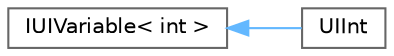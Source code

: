 digraph "Graphical Class Hierarchy"
{
 // LATEX_PDF_SIZE
  bgcolor="transparent";
  edge [fontname=Helvetica,fontsize=10,labelfontname=Helvetica,labelfontsize=10];
  node [fontname=Helvetica,fontsize=10,shape=box,height=0.2,width=0.4];
  rankdir="LR";
  Node0 [id="Node000000",label="IUIVariable\< int \>",height=0.2,width=0.4,color="grey40", fillcolor="white", style="filled",URL="$class_i_u_i_variable.html",tooltip=" "];
  Node0 -> Node1 [id="edge66_Node000000_Node000001",dir="back",color="steelblue1",style="solid",tooltip=" "];
  Node1 [id="Node000001",label="UIInt",height=0.2,width=0.4,color="grey40", fillcolor="white", style="filled",URL="$class_u_i_int.html",tooltip="An integer that can be directly displayed and edited in the UI."];
}

